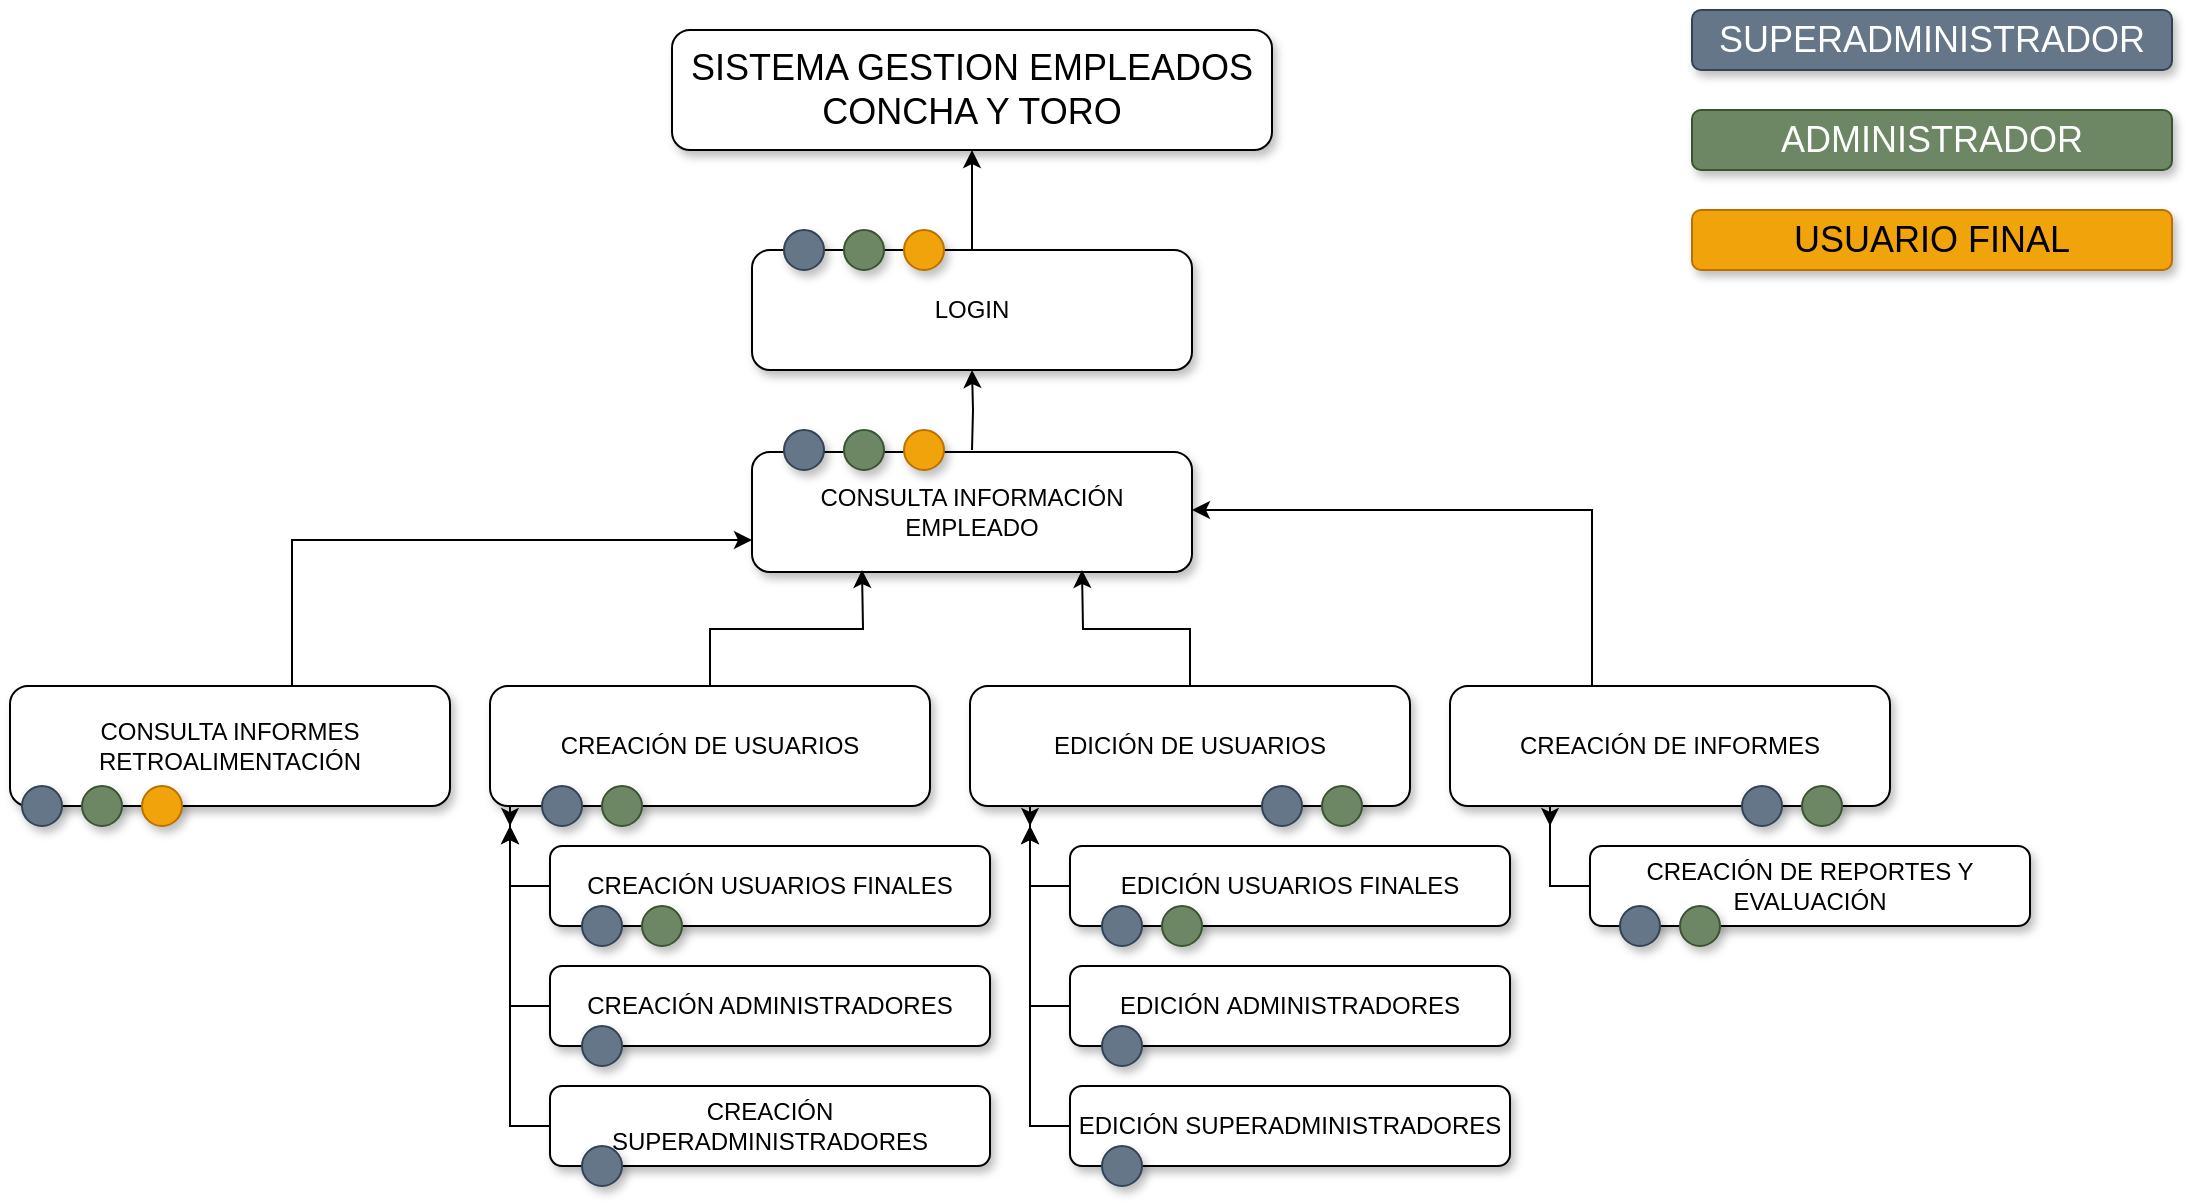<mxfile version="20.3.1" type="device"><diagram id="VMZux8l9ksjJ1kZBUuPW" name="Page-1"><mxGraphModel dx="-279" dy="794" grid="0" gridSize="10" guides="1" tooltips="1" connect="1" arrows="1" fold="1" page="1" pageScale="1" pageWidth="1700" pageHeight="1100" math="0" shadow="0"><root><mxCell id="0"/><mxCell id="1" parent="0"/><mxCell id="F9vj3EzMyxN6c3ChPDBl-47" value="&lt;font style=&quot;font-size: 18px;&quot;&gt;SISTEMA GESTION EMPLEADOS CONCHA Y TORO&lt;/font&gt;" style="rounded=1;whiteSpace=wrap;html=1;glass=0;shadow=1;sketch=0;" parent="1" vertex="1"><mxGeometry x="2314" y="230" width="300" height="60" as="geometry"/></mxCell><mxCell id="F9vj3EzMyxN6c3ChPDBl-48" style="edgeStyle=orthogonalEdgeStyle;rounded=0;orthogonalLoop=1;jettySize=auto;html=1;entryX=0.5;entryY=1;entryDx=0;entryDy=0;" parent="1" source="F9vj3EzMyxN6c3ChPDBl-49" target="F9vj3EzMyxN6c3ChPDBl-47" edge="1"><mxGeometry relative="1" as="geometry"/></mxCell><mxCell id="F9vj3EzMyxN6c3ChPDBl-49" value="LOGIN" style="rounded=1;whiteSpace=wrap;html=1;shadow=1;" parent="1" vertex="1"><mxGeometry x="2354" y="340" width="220" height="60" as="geometry"/></mxCell><mxCell id="F9vj3EzMyxN6c3ChPDBl-50" style="edgeStyle=orthogonalEdgeStyle;rounded=0;orthogonalLoop=1;jettySize=auto;html=1;entryX=0.5;entryY=1;entryDx=0;entryDy=0;" parent="1" target="F9vj3EzMyxN6c3ChPDBl-49" edge="1"><mxGeometry relative="1" as="geometry"><mxPoint x="2464" y="440" as="sourcePoint"/></mxGeometry></mxCell><mxCell id="F9vj3EzMyxN6c3ChPDBl-52" style="edgeStyle=orthogonalEdgeStyle;rounded=0;orthogonalLoop=1;jettySize=auto;html=1;entryX=1;entryY=0.5;entryDx=0;entryDy=0;" parent="1" source="F9vj3EzMyxN6c3ChPDBl-53" edge="1"><mxGeometry relative="1" as="geometry"><Array as="points"><mxPoint x="2774" y="470"/></Array><mxPoint x="2574" y="470" as="targetPoint"/></mxGeometry></mxCell><mxCell id="F9vj3EzMyxN6c3ChPDBl-53" value="CREACIÓN DE INFORMES" style="rounded=1;whiteSpace=wrap;html=1;shadow=1;" parent="1" vertex="1"><mxGeometry x="2703" y="558" width="220" height="60" as="geometry"/></mxCell><mxCell id="F9vj3EzMyxN6c3ChPDBl-55" value="CONSULTA INFORMACIÓN EMPLEADO" style="rounded=1;whiteSpace=wrap;html=1;shadow=1;" parent="1" vertex="1"><mxGeometry x="2354" y="441" width="220" height="60" as="geometry"/></mxCell><mxCell id="F9vj3EzMyxN6c3ChPDBl-56" style="edgeStyle=orthogonalEdgeStyle;rounded=0;orthogonalLoop=1;jettySize=auto;html=1;entryX=0.25;entryY=1;entryDx=0;entryDy=0;" parent="1" source="F9vj3EzMyxN6c3ChPDBl-57" edge="1"><mxGeometry relative="1" as="geometry"><mxPoint x="2409" y="500" as="targetPoint"/></mxGeometry></mxCell><mxCell id="F9vj3EzMyxN6c3ChPDBl-57" value="CREACIÓN DE USUARIOS" style="rounded=1;whiteSpace=wrap;html=1;shadow=1;gradientDirection=east;" parent="1" vertex="1"><mxGeometry x="2223" y="558" width="220" height="60" as="geometry"/></mxCell><mxCell id="F9vj3EzMyxN6c3ChPDBl-58" style="edgeStyle=orthogonalEdgeStyle;rounded=0;orthogonalLoop=1;jettySize=auto;html=1;entryX=0.75;entryY=1;entryDx=0;entryDy=0;" parent="1" source="F9vj3EzMyxN6c3ChPDBl-59" edge="1"><mxGeometry relative="1" as="geometry"><mxPoint x="2519" y="500" as="targetPoint"/></mxGeometry></mxCell><mxCell id="F9vj3EzMyxN6c3ChPDBl-59" value="EDICIÓN DE USUARIOS" style="rounded=1;whiteSpace=wrap;html=1;shadow=1;gradientDirection=east;" parent="1" vertex="1"><mxGeometry x="2463" y="558" width="220" height="60" as="geometry"/></mxCell><mxCell id="F9vj3EzMyxN6c3ChPDBl-60" style="edgeStyle=orthogonalEdgeStyle;rounded=0;orthogonalLoop=1;jettySize=auto;html=1;entryX=0;entryY=0.75;entryDx=0;entryDy=0;fontSize=18;" parent="1" source="F9vj3EzMyxN6c3ChPDBl-61" edge="1"><mxGeometry relative="1" as="geometry"><Array as="points"><mxPoint x="2124" y="485"/></Array><mxPoint x="2354" y="485" as="targetPoint"/></mxGeometry></mxCell><mxCell id="F9vj3EzMyxN6c3ChPDBl-61" value="CONSULTA INFORMES RETROALIMENTACIÓN" style="rounded=1;whiteSpace=wrap;html=1;shadow=1;" parent="1" vertex="1"><mxGeometry x="1983" y="558" width="220" height="60" as="geometry"/></mxCell><mxCell id="F9vj3EzMyxN6c3ChPDBl-62" style="edgeStyle=orthogonalEdgeStyle;rounded=0;orthogonalLoop=1;jettySize=auto;html=1;fontSize=18;" parent="1" source="F9vj3EzMyxN6c3ChPDBl-63" edge="1"><mxGeometry relative="1" as="geometry"><mxPoint x="2233" y="628" as="targetPoint"/></mxGeometry></mxCell><mxCell id="F9vj3EzMyxN6c3ChPDBl-63" value="CREACIÓN USUARIOS FINALES" style="rounded=1;whiteSpace=wrap;html=1;shadow=1;gradientDirection=east;" parent="1" vertex="1"><mxGeometry x="2253" y="638" width="220" height="40" as="geometry"/></mxCell><mxCell id="F9vj3EzMyxN6c3ChPDBl-64" style="edgeStyle=orthogonalEdgeStyle;rounded=0;orthogonalLoop=1;jettySize=auto;html=1;fontSize=18;" parent="1" source="F9vj3EzMyxN6c3ChPDBl-65" edge="1"><mxGeometry relative="1" as="geometry"><mxPoint x="2233" y="628" as="targetPoint"/></mxGeometry></mxCell><mxCell id="F9vj3EzMyxN6c3ChPDBl-65" value="CREACIÓN ADMINISTRADORES" style="rounded=1;whiteSpace=wrap;html=1;shadow=1;" parent="1" vertex="1"><mxGeometry x="2253" y="698" width="220" height="40" as="geometry"/></mxCell><mxCell id="F9vj3EzMyxN6c3ChPDBl-66" style="edgeStyle=orthogonalEdgeStyle;rounded=0;orthogonalLoop=1;jettySize=auto;html=1;fontSize=18;" parent="1" source="F9vj3EzMyxN6c3ChPDBl-67" edge="1"><mxGeometry relative="1" as="geometry"><mxPoint x="2233" y="628" as="targetPoint"/></mxGeometry></mxCell><mxCell id="F9vj3EzMyxN6c3ChPDBl-67" value="CREACIÓN SUPERADMINISTRADORES" style="rounded=1;whiteSpace=wrap;html=1;shadow=1;" parent="1" vertex="1"><mxGeometry x="2253" y="758" width="220" height="40" as="geometry"/></mxCell><mxCell id="F9vj3EzMyxN6c3ChPDBl-68" style="edgeStyle=orthogonalEdgeStyle;rounded=0;orthogonalLoop=1;jettySize=auto;html=1;fontSize=18;" parent="1" source="F9vj3EzMyxN6c3ChPDBl-69" edge="1"><mxGeometry relative="1" as="geometry"><mxPoint x="2493" y="628" as="targetPoint"/></mxGeometry></mxCell><mxCell id="F9vj3EzMyxN6c3ChPDBl-69" value="EDICIÓN USUARIOS FINALES" style="rounded=1;whiteSpace=wrap;html=1;shadow=1;gradientDirection=east;" parent="1" vertex="1"><mxGeometry x="2513" y="638" width="220" height="40" as="geometry"/></mxCell><mxCell id="F9vj3EzMyxN6c3ChPDBl-70" style="edgeStyle=orthogonalEdgeStyle;rounded=0;orthogonalLoop=1;jettySize=auto;html=1;fontSize=18;" parent="1" source="F9vj3EzMyxN6c3ChPDBl-71" edge="1"><mxGeometry relative="1" as="geometry"><mxPoint x="2493" y="628" as="targetPoint"/></mxGeometry></mxCell><mxCell id="F9vj3EzMyxN6c3ChPDBl-71" value="EDICIÓN&amp;nbsp;ADMINISTRADORES" style="rounded=1;whiteSpace=wrap;html=1;shadow=1;" parent="1" vertex="1"><mxGeometry x="2513" y="698" width="220" height="40" as="geometry"/></mxCell><mxCell id="F9vj3EzMyxN6c3ChPDBl-72" style="edgeStyle=orthogonalEdgeStyle;rounded=0;orthogonalLoop=1;jettySize=auto;html=1;fontSize=18;" parent="1" source="F9vj3EzMyxN6c3ChPDBl-73" edge="1"><mxGeometry relative="1" as="geometry"><mxPoint x="2493" y="628" as="targetPoint"/></mxGeometry></mxCell><mxCell id="F9vj3EzMyxN6c3ChPDBl-73" value="EDICIÓN&amp;nbsp;SUPERADMINISTRADORES" style="rounded=1;whiteSpace=wrap;html=1;shadow=1;" parent="1" vertex="1"><mxGeometry x="2513" y="758" width="220" height="40" as="geometry"/></mxCell><mxCell id="F9vj3EzMyxN6c3ChPDBl-74" value="SUPERADMINISTRADOR" style="rounded=1;whiteSpace=wrap;html=1;shadow=1;glass=0;sketch=0;fontSize=18;fillColor=#647687;strokeColor=#314354;fontColor=#ffffff;" parent="1" vertex="1"><mxGeometry x="2824" y="220" width="240" height="30" as="geometry"/></mxCell><mxCell id="F9vj3EzMyxN6c3ChPDBl-75" value="ADMINISTRADOR" style="rounded=1;whiteSpace=wrap;html=1;shadow=1;glass=0;sketch=0;fontSize=18;fillColor=#6d8764;strokeColor=#3A5431;fontColor=#ffffff;" parent="1" vertex="1"><mxGeometry x="2824" y="270" width="240" height="30" as="geometry"/></mxCell><mxCell id="F9vj3EzMyxN6c3ChPDBl-76" value="USUARIO FINAL" style="rounded=1;whiteSpace=wrap;html=1;shadow=1;glass=0;sketch=0;fontSize=18;fillColor=#f0a30a;strokeColor=#BD7000;fontColor=#000000;" parent="1" vertex="1"><mxGeometry x="2824" y="320" width="240" height="30" as="geometry"/></mxCell><mxCell id="F9vj3EzMyxN6c3ChPDBl-77" style="edgeStyle=orthogonalEdgeStyle;rounded=0;orthogonalLoop=1;jettySize=auto;html=1;fontSize=18;" parent="1" source="F9vj3EzMyxN6c3ChPDBl-78" edge="1"><mxGeometry relative="1" as="geometry"><mxPoint x="2753" y="628" as="targetPoint"/></mxGeometry></mxCell><mxCell id="F9vj3EzMyxN6c3ChPDBl-78" value="CREACIÓN DE REPORTES Y EVALUACIÓN" style="rounded=1;whiteSpace=wrap;html=1;shadow=1;gradientDirection=east;" parent="1" vertex="1"><mxGeometry x="2773" y="638" width="220" height="40" as="geometry"/></mxCell><mxCell id="F9vj3EzMyxN6c3ChPDBl-86" value="" style="ellipse;whiteSpace=wrap;html=1;aspect=fixed;rounded=1;shadow=1;glass=0;sketch=0;fontSize=18;fillColor=#647687;gradientDirection=east;strokeColor=#314354;fontColor=#ffffff;" parent="1" vertex="1"><mxGeometry x="1989" y="608" width="20" height="20" as="geometry"/></mxCell><mxCell id="F9vj3EzMyxN6c3ChPDBl-87" value="" style="ellipse;whiteSpace=wrap;html=1;aspect=fixed;rounded=1;shadow=1;glass=0;sketch=0;fontSize=18;fillColor=#6d8764;gradientDirection=east;strokeColor=#3A5431;fontColor=#ffffff;" parent="1" vertex="1"><mxGeometry x="2019" y="608" width="20" height="20" as="geometry"/></mxCell><mxCell id="F9vj3EzMyxN6c3ChPDBl-88" value="" style="ellipse;whiteSpace=wrap;html=1;aspect=fixed;rounded=1;shadow=1;glass=0;sketch=0;fontSize=18;fillColor=#f0a30a;gradientDirection=east;strokeColor=#BD7000;fontColor=#000000;" parent="1" vertex="1"><mxGeometry x="2049" y="608" width="20" height="20" as="geometry"/></mxCell><mxCell id="F9vj3EzMyxN6c3ChPDBl-89" value="" style="ellipse;whiteSpace=wrap;html=1;aspect=fixed;rounded=1;shadow=1;glass=0;sketch=0;fontSize=18;fillColor=#647687;gradientDirection=east;strokeColor=#314354;fontColor=#ffffff;" parent="1" vertex="1"><mxGeometry x="2249" y="608" width="20" height="20" as="geometry"/></mxCell><mxCell id="F9vj3EzMyxN6c3ChPDBl-90" value="" style="ellipse;whiteSpace=wrap;html=1;aspect=fixed;rounded=1;shadow=1;glass=0;sketch=0;fontSize=18;fillColor=#6d8764;gradientDirection=east;strokeColor=#3A5431;fontColor=#ffffff;" parent="1" vertex="1"><mxGeometry x="2279" y="608" width="20" height="20" as="geometry"/></mxCell><mxCell id="F9vj3EzMyxN6c3ChPDBl-92" value="" style="ellipse;whiteSpace=wrap;html=1;aspect=fixed;rounded=1;shadow=1;glass=0;sketch=0;fontSize=18;fillColor=#647687;gradientDirection=east;strokeColor=#314354;fontColor=#ffffff;" parent="1" vertex="1"><mxGeometry x="2849" y="608" width="20" height="20" as="geometry"/></mxCell><mxCell id="F9vj3EzMyxN6c3ChPDBl-93" value="" style="ellipse;whiteSpace=wrap;html=1;aspect=fixed;rounded=1;shadow=1;glass=0;sketch=0;fontSize=18;fillColor=#6d8764;gradientDirection=east;strokeColor=#3A5431;fontColor=#ffffff;" parent="1" vertex="1"><mxGeometry x="2879" y="608" width="20" height="20" as="geometry"/></mxCell><mxCell id="F9vj3EzMyxN6c3ChPDBl-94" value="" style="ellipse;whiteSpace=wrap;html=1;aspect=fixed;rounded=1;shadow=1;glass=0;sketch=0;fontSize=18;fillColor=#647687;gradientDirection=east;strokeColor=#314354;fontColor=#ffffff;" parent="1" vertex="1"><mxGeometry x="2609" y="608" width="20" height="20" as="geometry"/></mxCell><mxCell id="F9vj3EzMyxN6c3ChPDBl-95" value="" style="ellipse;whiteSpace=wrap;html=1;aspect=fixed;rounded=1;shadow=1;glass=0;sketch=0;fontSize=18;fillColor=#6d8764;gradientDirection=east;strokeColor=#3A5431;fontColor=#ffffff;" parent="1" vertex="1"><mxGeometry x="2639" y="608" width="20" height="20" as="geometry"/></mxCell><mxCell id="F9vj3EzMyxN6c3ChPDBl-96" value="" style="ellipse;whiteSpace=wrap;html=1;aspect=fixed;rounded=1;shadow=1;glass=0;sketch=0;fontSize=18;fillColor=#647687;gradientDirection=east;strokeColor=#314354;fontColor=#ffffff;" parent="1" vertex="1"><mxGeometry x="2269" y="668" width="20" height="20" as="geometry"/></mxCell><mxCell id="F9vj3EzMyxN6c3ChPDBl-97" value="" style="ellipse;whiteSpace=wrap;html=1;aspect=fixed;rounded=1;shadow=1;glass=0;sketch=0;fontSize=18;fillColor=#6d8764;gradientDirection=east;strokeColor=#3A5431;fontColor=#ffffff;" parent="1" vertex="1"><mxGeometry x="2299" y="668" width="20" height="20" as="geometry"/></mxCell><mxCell id="F9vj3EzMyxN6c3ChPDBl-98" value="" style="ellipse;whiteSpace=wrap;html=1;aspect=fixed;rounded=1;shadow=1;glass=0;sketch=0;fontSize=18;fillColor=#647687;gradientDirection=east;strokeColor=#314354;fontColor=#ffffff;" parent="1" vertex="1"><mxGeometry x="2269" y="728" width="20" height="20" as="geometry"/></mxCell><mxCell id="F9vj3EzMyxN6c3ChPDBl-100" value="" style="ellipse;whiteSpace=wrap;html=1;aspect=fixed;rounded=1;shadow=1;glass=0;sketch=0;fontSize=18;fillColor=#647687;gradientDirection=east;strokeColor=#314354;fontColor=#ffffff;" parent="1" vertex="1"><mxGeometry x="2269" y="788" width="20" height="20" as="geometry"/></mxCell><mxCell id="F9vj3EzMyxN6c3ChPDBl-101" value="" style="ellipse;whiteSpace=wrap;html=1;aspect=fixed;rounded=1;shadow=1;glass=0;sketch=0;fontSize=18;fillColor=#647687;gradientDirection=east;strokeColor=#314354;fontColor=#ffffff;" parent="1" vertex="1"><mxGeometry x="2529" y="668" width="20" height="20" as="geometry"/></mxCell><mxCell id="F9vj3EzMyxN6c3ChPDBl-102" value="" style="ellipse;whiteSpace=wrap;html=1;aspect=fixed;rounded=1;shadow=1;glass=0;sketch=0;fontSize=18;fillColor=#6d8764;gradientDirection=east;strokeColor=#3A5431;fontColor=#ffffff;" parent="1" vertex="1"><mxGeometry x="2559" y="668" width="20" height="20" as="geometry"/></mxCell><mxCell id="F9vj3EzMyxN6c3ChPDBl-103" value="" style="ellipse;whiteSpace=wrap;html=1;aspect=fixed;rounded=1;shadow=1;glass=0;sketch=0;fontSize=18;fillColor=#647687;gradientDirection=east;strokeColor=#314354;fontColor=#ffffff;" parent="1" vertex="1"><mxGeometry x="2788" y="668" width="20" height="20" as="geometry"/></mxCell><mxCell id="F9vj3EzMyxN6c3ChPDBl-104" value="" style="ellipse;whiteSpace=wrap;html=1;aspect=fixed;rounded=1;shadow=1;glass=0;sketch=0;fontSize=18;fillColor=#6d8764;gradientDirection=east;strokeColor=#3A5431;fontColor=#ffffff;" parent="1" vertex="1"><mxGeometry x="2818" y="668" width="20" height="20" as="geometry"/></mxCell><mxCell id="F9vj3EzMyxN6c3ChPDBl-107" value="" style="ellipse;whiteSpace=wrap;html=1;aspect=fixed;rounded=1;shadow=1;glass=0;sketch=0;fontSize=18;fillColor=#647687;gradientDirection=east;strokeColor=#314354;fontColor=#ffffff;" parent="1" vertex="1"><mxGeometry x="2529" y="728" width="20" height="20" as="geometry"/></mxCell><mxCell id="F9vj3EzMyxN6c3ChPDBl-108" value="" style="ellipse;whiteSpace=wrap;html=1;aspect=fixed;rounded=1;shadow=1;glass=0;sketch=0;fontSize=18;fillColor=#647687;gradientDirection=east;strokeColor=#314354;fontColor=#ffffff;" parent="1" vertex="1"><mxGeometry x="2529" y="788" width="20" height="20" as="geometry"/></mxCell><mxCell id="F9vj3EzMyxN6c3ChPDBl-110" value="" style="ellipse;whiteSpace=wrap;html=1;aspect=fixed;rounded=1;shadow=1;glass=0;sketch=0;fontSize=18;fillColor=#647687;gradientDirection=east;strokeColor=#314354;fontColor=#ffffff;" parent="1" vertex="1"><mxGeometry x="2370" y="430" width="20" height="20" as="geometry"/></mxCell><mxCell id="F9vj3EzMyxN6c3ChPDBl-111" value="" style="ellipse;whiteSpace=wrap;html=1;aspect=fixed;rounded=1;shadow=1;glass=0;sketch=0;fontSize=18;fillColor=#6d8764;gradientDirection=east;strokeColor=#3A5431;fontColor=#ffffff;" parent="1" vertex="1"><mxGeometry x="2400" y="430" width="20" height="20" as="geometry"/></mxCell><mxCell id="F9vj3EzMyxN6c3ChPDBl-112" value="" style="ellipse;whiteSpace=wrap;html=1;aspect=fixed;rounded=1;shadow=1;glass=0;sketch=0;fontSize=18;fillColor=#f0a30a;gradientDirection=east;strokeColor=#BD7000;fontColor=#000000;" parent="1" vertex="1"><mxGeometry x="2430" y="430" width="20" height="20" as="geometry"/></mxCell><mxCell id="F9vj3EzMyxN6c3ChPDBl-113" value="" style="ellipse;whiteSpace=wrap;html=1;aspect=fixed;rounded=1;shadow=1;glass=0;sketch=0;fontSize=18;fillColor=#647687;gradientDirection=east;strokeColor=#314354;fontColor=#ffffff;" parent="1" vertex="1"><mxGeometry x="2370" y="330" width="20" height="20" as="geometry"/></mxCell><mxCell id="F9vj3EzMyxN6c3ChPDBl-114" value="" style="ellipse;whiteSpace=wrap;html=1;aspect=fixed;rounded=1;shadow=1;glass=0;sketch=0;fontSize=18;fillColor=#6d8764;gradientDirection=east;strokeColor=#3A5431;fontColor=#ffffff;" parent="1" vertex="1"><mxGeometry x="2400" y="330" width="20" height="20" as="geometry"/></mxCell><mxCell id="F9vj3EzMyxN6c3ChPDBl-115" value="" style="ellipse;whiteSpace=wrap;html=1;aspect=fixed;rounded=1;shadow=1;glass=0;sketch=0;fontSize=18;fillColor=#f0a30a;gradientDirection=east;strokeColor=#BD7000;fontColor=#000000;" parent="1" vertex="1"><mxGeometry x="2430" y="330" width="20" height="20" as="geometry"/></mxCell></root></mxGraphModel></diagram></mxfile>